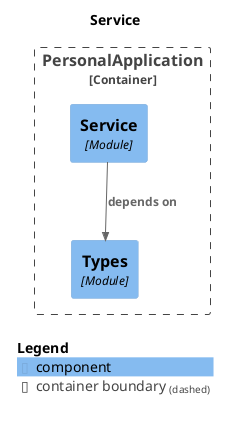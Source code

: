 @startuml
set separator none
title Service

top to bottom direction

!include <C4/C4>
!include <C4/C4_Context>
!include <C4/C4_Component>

Container_Boundary("PersonalApplication.PersonalApplication_boundary", "PersonalApplication", $tags="") {
  Component(PersonalApplication.PersonalApplication.Types, "Types", $techn="Module", $descr="", $tags="", $link="")
  Component(PersonalApplication.PersonalApplication.Service, "Service", $techn="Module", $descr="", $tags="", $link="")
}

Rel(PersonalApplication.PersonalApplication.Service, PersonalApplication.PersonalApplication.Types, "depends on", $techn="", $tags="", $link="")

SHOW_LEGEND(true)
@enduml